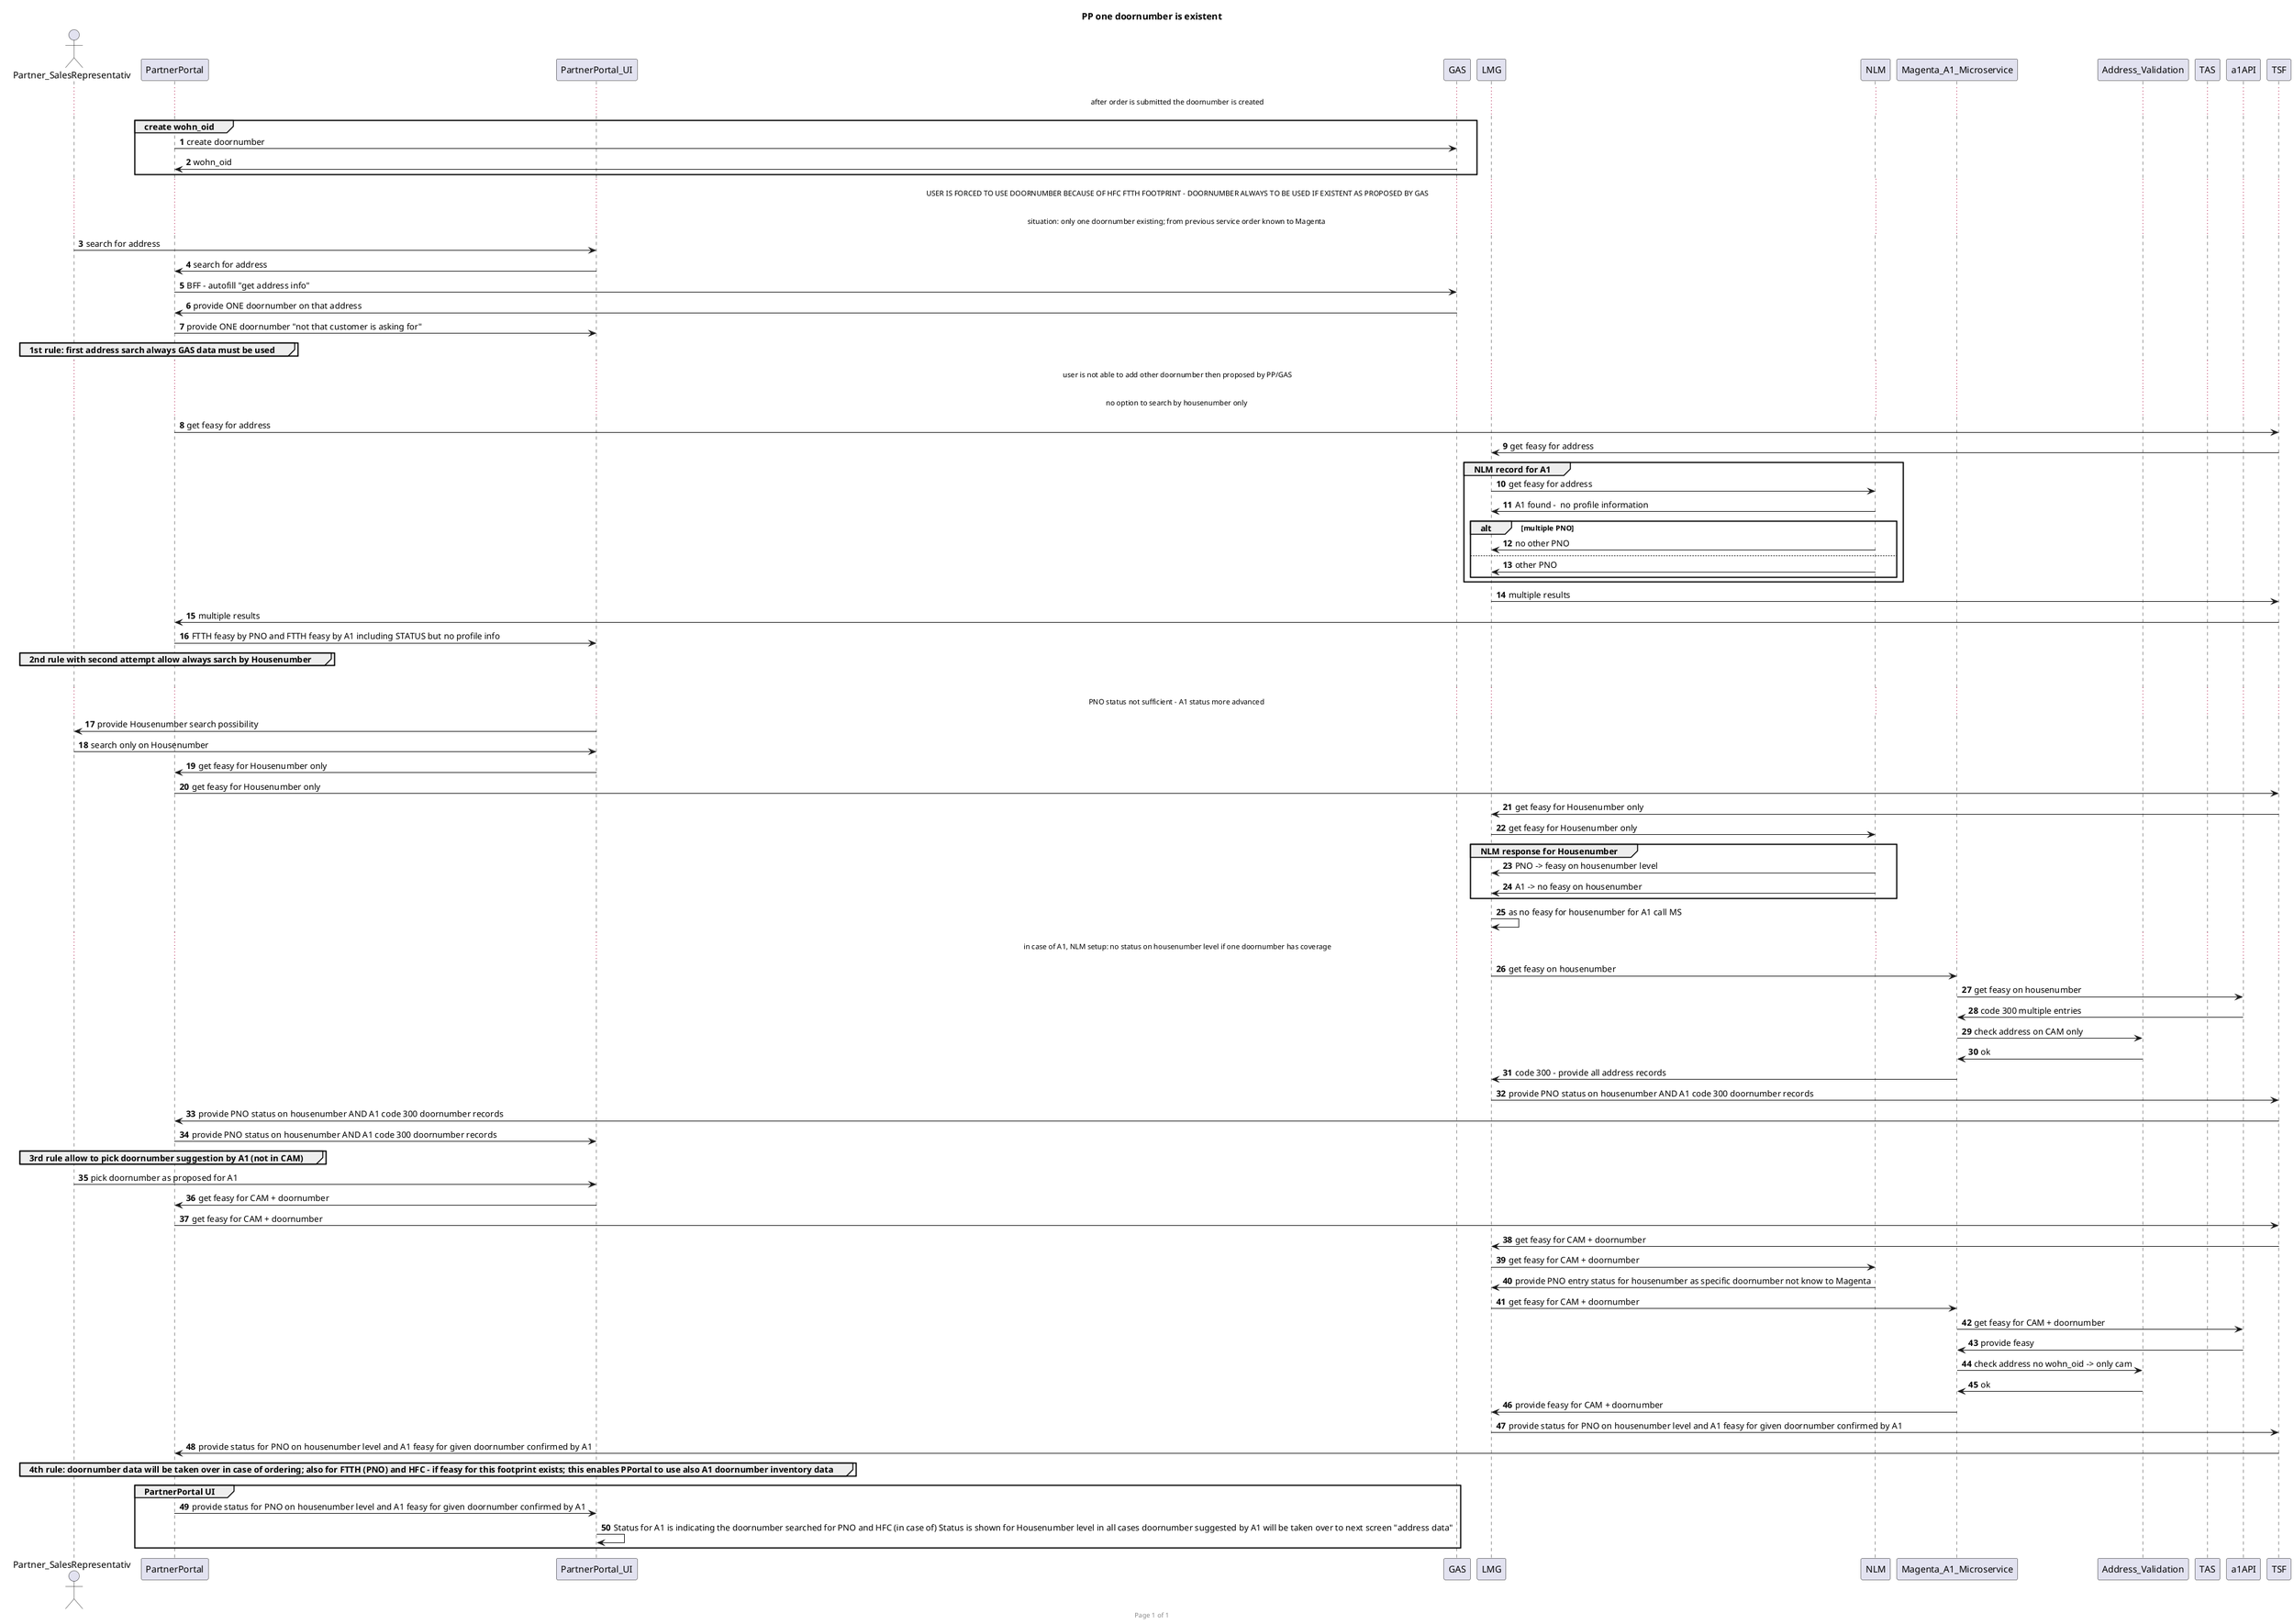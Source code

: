 {
  "sha1": "c9s4h9n3ju6rf9fz1uvs0u9tdp2ihgw",
  "insertion": {
    "when": "2025-01-09T17:47:09.546Z",
    "user": "plantuml@gmail.com"
  }
}
@startuml

autonumber
title PP one doornumber is existent
footer Page %page% of %lastpage%
actor Partner_SalesRepresentativ as ps
participant PartnerPortal as pp
participant PartnerPortal_UI as ppu
participant GAS as gas
participant LMG as lmg
participant NLM as nlm
participant Magenta_A1_Microservice as ms
participant Address_Validation as av
participant TAS as tas
participant a1API as a1
participant TSF as tsf
... after order is submitted the doornumber is created...
group create wohn_oid
pp -> gas: create doornumber
gas -> pp: wohn_oid
end
... USER IS FORCED TO USE DOORNUMBER BECAUSE OF HFC FTTH FOOTPRINT - DOORNUMBER ALWAYS TO BE USED IF EXISTENT AS PROPOSED BY GAS...
... situation: only one doornumber existing; from previous service order known to Magenta ...
ps -> ppu: search for address
ppu -> pp: search for address
pp -> gas: BFF - autofill "get address info"
gas -> pp: provide ONE doornumber on that address
pp -> ppu: provide ONE doornumber "not that customer is asking for"
group 1st rule: first address sarch always GAS data must be used
end
... user is not able to add other doornumber then proposed by PP/GAS...
... no option to search by housenumber only ...
pp -> tsf: get feasy for address
tsf -> lmg: get feasy for address
group NLM record for A1
lmg -> nlm: get feasy for address
nlm -> lmg: A1 found -  no profile information
alt multiple PNO
nlm -> lmg: no other PNO
else
nlm -> lmg: other PNO
end
end
lmg -> tsf: multiple results
tsf -> pp: multiple results
pp -> ppu: FTTH feasy by PNO and FTTH feasy by A1 including STATUS but no profile info
group 2nd rule with second attempt allow always sarch by Housenumber
end
group for 2nd attempt allow Housenumber search (if PNO not sufficient)
... PNO status not sufficient - A1 status more advanced ...
ppu -> ps: provide Housenumber search possibility
ps -> ppu: search only on Housenumber
ppu -> pp: get feasy for Housenumber only
pp -> tsf: get feasy for Housenumber only
tsf -> lmg: get feasy for Housenumber only
lmg -> nlm: get feasy for Housenumber only
group NLM response for Housenumber
nlm -> lmg: PNO -> feasy on housenumber level
nlm -> lmg: A1 -> no feasy on housenumber
end
lmg -> lmg: as no feasy for housenumber for A1 call MS
... in case of A1, NLM setup: no status on housenumber level if one doornumber has coverage...
lmg -> ms: get feasy on housenumber
ms -> a1: get feasy on housenumber
a1 -> ms: code 300 multiple entries
ms -> av: check address on CAM only
av -> ms: ok
ms -> lmg: code 300 - provide all address records
lmg -> tsf: provide PNO status on housenumber AND A1 code 300 doornumber records
tsf -> pp: provide PNO status on housenumber AND A1 code 300 doornumber records
pp -> ppu: provide PNO status on housenumber AND A1 code 300 doornumber records
group 3rd rule allow to pick doornumber suggestion by A1 (not in CAM)
end
ps -> ppu: pick doornumber as proposed for A1
ppu -> pp: get feasy for CAM + doornumber
pp -> tsf: get feasy for CAM + doornumber
tsf -> lmg: get feasy for CAM + doornumber
lmg -> nlm: get feasy for CAM + doornumber
nlm -> lmg: provide PNO entry status for housenumber as specific doornumber not know to Magenta
lmg -> ms:  get feasy for CAM + doornumber
ms -> a1:  get feasy for CAM + doornumber
a1 -> ms: provide feasy
ms -> av: check address no wohn_oid -> only cam
av -> ms: ok
ms -> lmg: provide feasy for CAM + doornumber
lmg -> tsf: provide status for PNO on housenumber level and A1 feasy for given doornumber confirmed by A1
tsf -> pp: provide status for PNO on housenumber level and A1 feasy for given doornumber confirmed by A1
group 4th rule: doornumber data will be taken over in case of ordering; also for FTTH (PNO) and HFC - if feasy for this footprint exists; this enables PPortal to use also A1 doornumber inventory data
end
group PartnerPortal UI
pp -> ppu: provide status for PNO on housenumber level and A1 feasy for given doornumber confirmed by A1
ppu -> ppu: Status for A1 is indicating the doornumber searched for PNO and HFC (in case of) Status is shown for Housenumber level in all cases doornumber suggested by A1 will be taken over to next screen "address data"
end
@enduml
